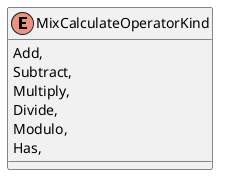 @startuml
enum MixCalculateOperatorKind {
    Add,
    Subtract,
    Multiply,
    Divide,
    Modulo,
    Has,
}
@enduml
